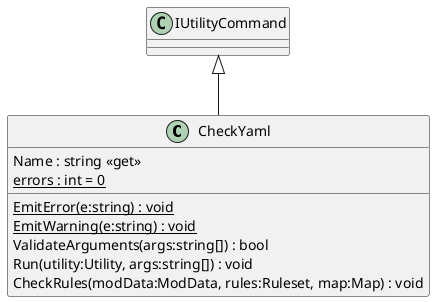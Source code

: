 @startuml
class CheckYaml {
    Name : string <<get>>
    {static} errors : int = 0
    {static} EmitError(e:string) : void
    {static} EmitWarning(e:string) : void
    ValidateArguments(args:string[]) : bool
    Run(utility:Utility, args:string[]) : void
    CheckRules(modData:ModData, rules:Ruleset, map:Map) : void
}
IUtilityCommand <|-- CheckYaml
@enduml
